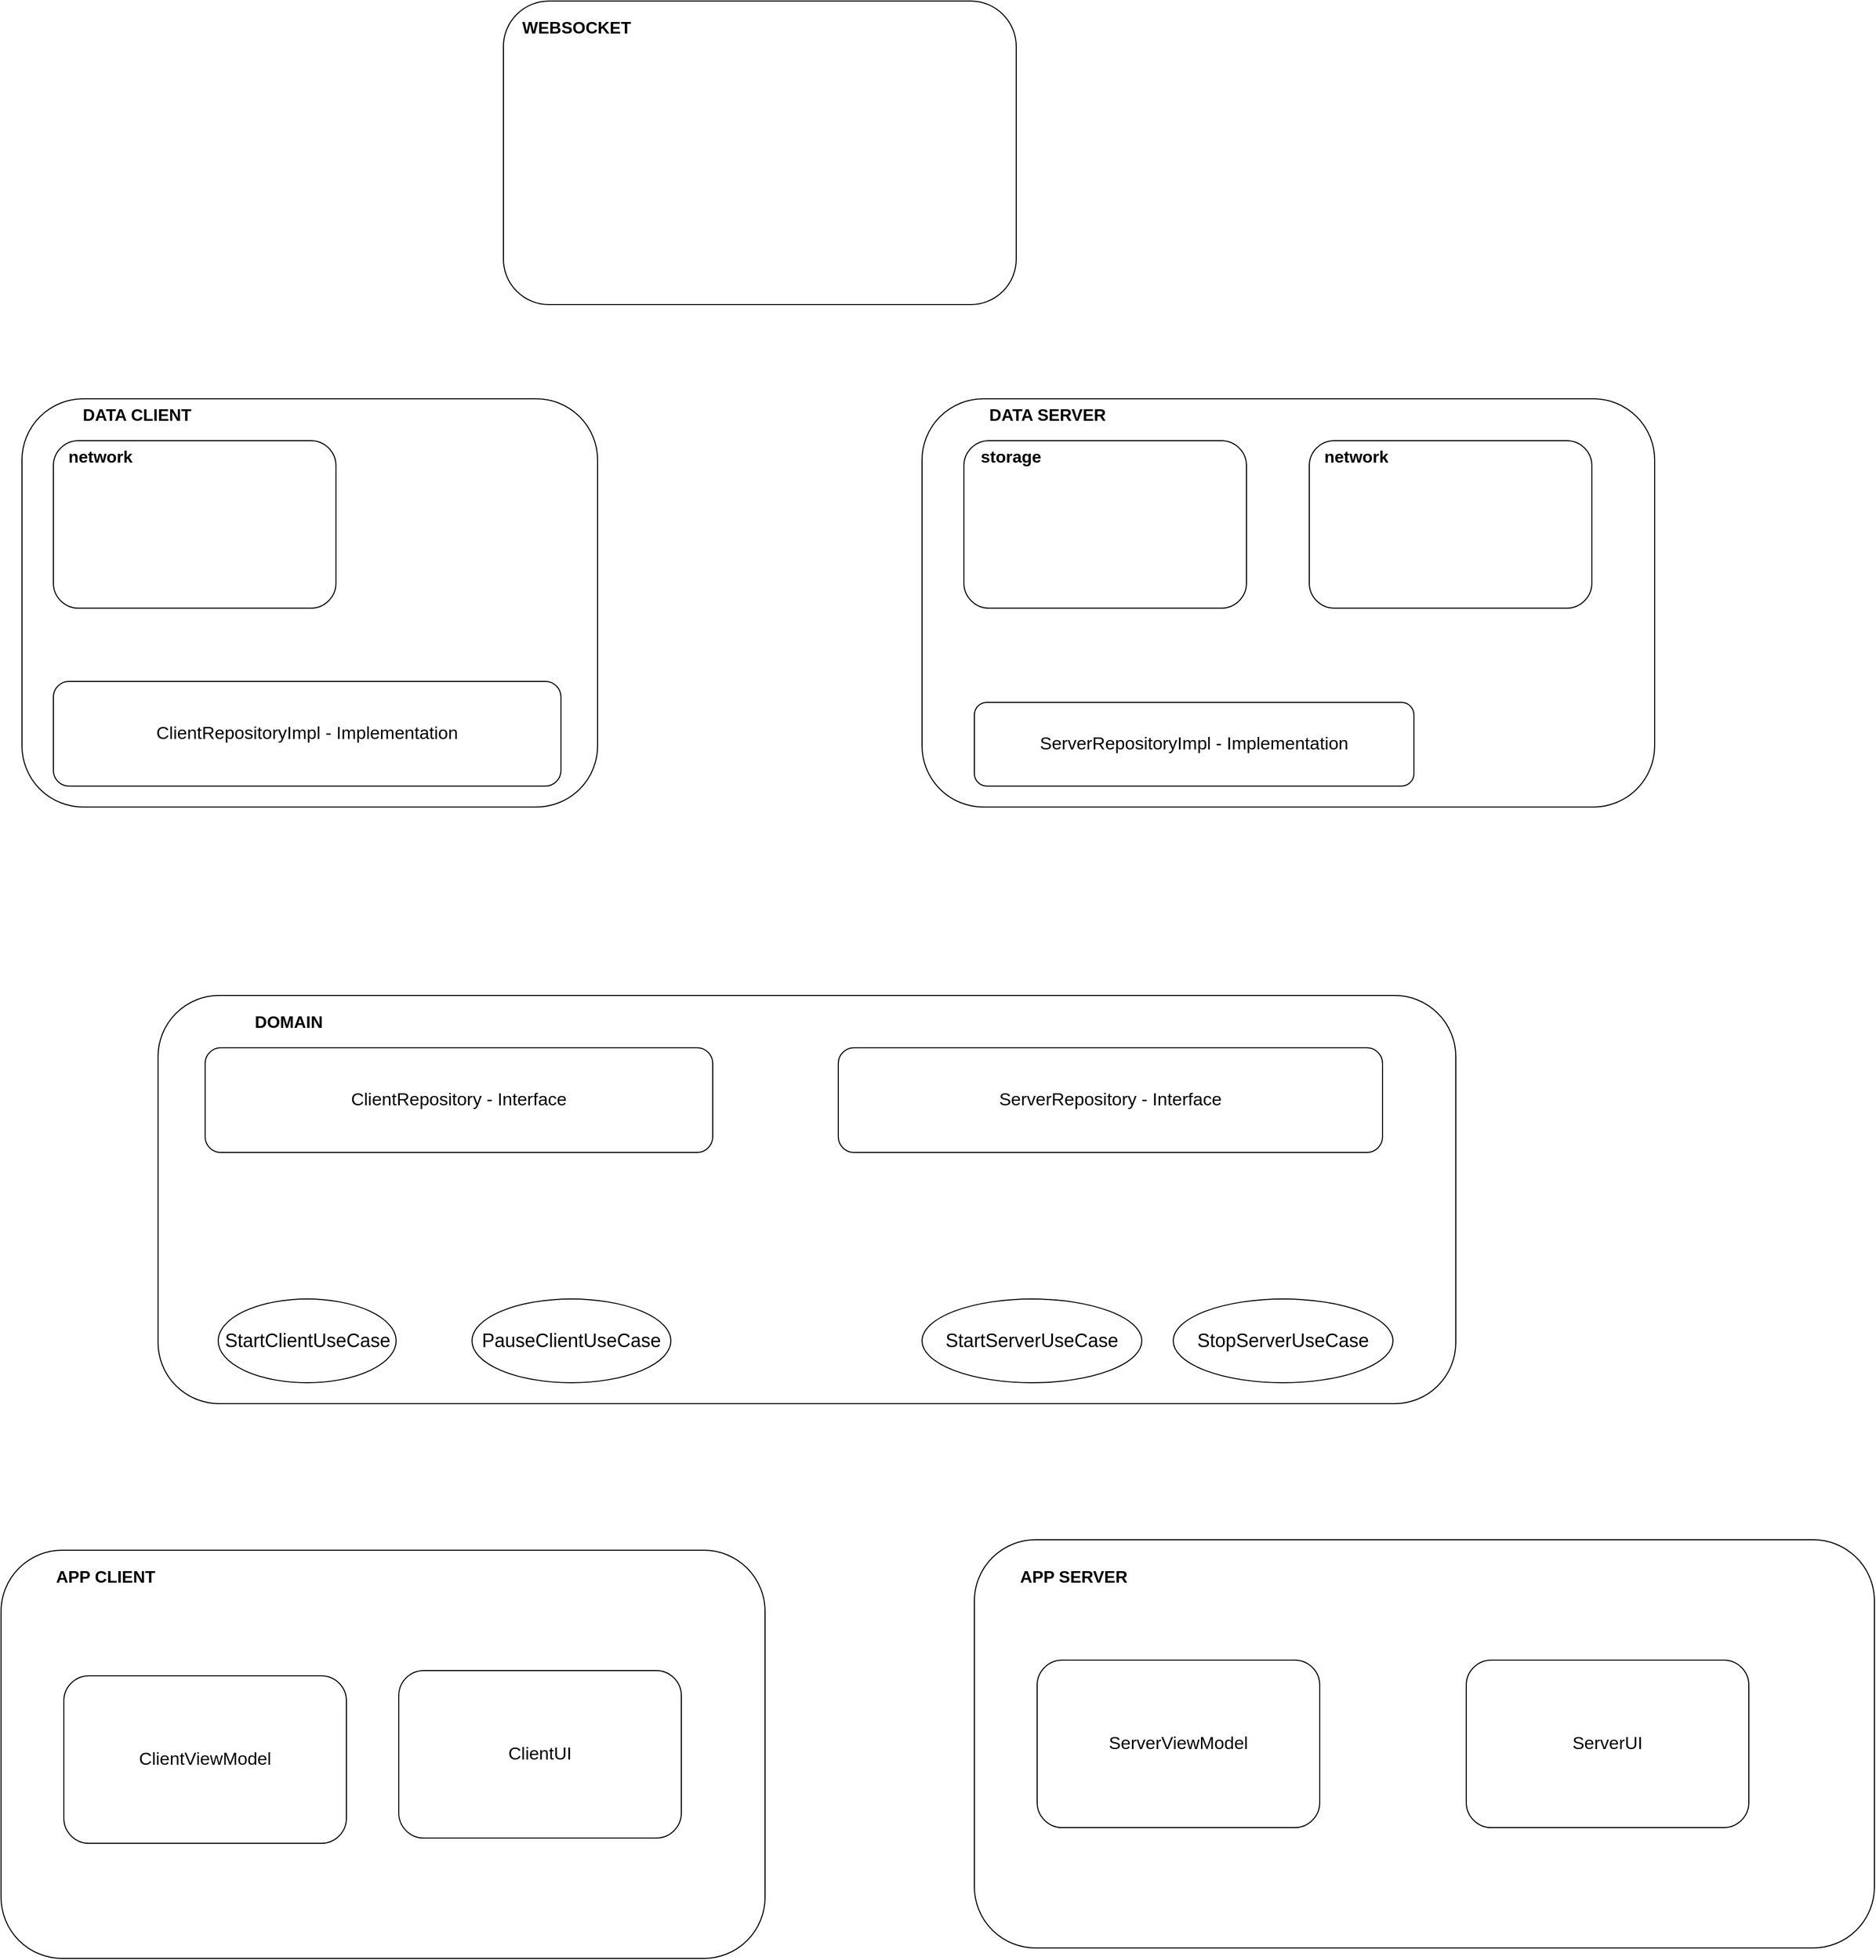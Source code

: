 <mxfile version="24.4.13" type="device">
  <diagram name="Page-1" id="dv_VYlRYfUnMwkLv-vbT">
    <mxGraphModel dx="2060" dy="2576" grid="1" gridSize="10" guides="1" tooltips="1" connect="1" arrows="1" fold="1" page="1" pageScale="1" pageWidth="850" pageHeight="1100" math="0" shadow="0">
      <root>
        <mxCell id="0" />
        <mxCell id="1" parent="0" />
        <mxCell id="EzTBEtF5ClEyaQgrT7JG-1" value="" style="rounded=1;whiteSpace=wrap;html=1;" vertex="1" parent="1">
          <mxGeometry x="240" y="-60" width="490" height="290" as="geometry" />
        </mxCell>
        <mxCell id="EzTBEtF5ClEyaQgrT7JG-3" value="" style="rounded=1;whiteSpace=wrap;html=1;" vertex="1" parent="1">
          <mxGeometry x="-220" y="320" width="550" height="390" as="geometry" />
        </mxCell>
        <mxCell id="EzTBEtF5ClEyaQgrT7JG-7" value="&lt;b&gt;&lt;font style=&quot;font-size: 16px;&quot;&gt;WEBSOCKET&lt;/font&gt;&lt;/b&gt;" style="text;html=1;align=center;verticalAlign=middle;whiteSpace=wrap;rounded=0;" vertex="1" parent="1">
          <mxGeometry x="280" y="-50" width="60" height="30" as="geometry" />
        </mxCell>
        <mxCell id="EzTBEtF5ClEyaQgrT7JG-8" value="&lt;b&gt;&lt;font style=&quot;font-size: 16px;&quot;&gt;DATA CLIENT&lt;/font&gt;&lt;/b&gt;" style="text;html=1;align=center;verticalAlign=middle;whiteSpace=wrap;rounded=0;" vertex="1" parent="1">
          <mxGeometry x="-190" y="320" width="160" height="30" as="geometry" />
        </mxCell>
        <mxCell id="EzTBEtF5ClEyaQgrT7JG-9" value="" style="rounded=1;whiteSpace=wrap;html=1;" vertex="1" parent="1">
          <mxGeometry x="640" y="320" width="700" height="390" as="geometry" />
        </mxCell>
        <mxCell id="EzTBEtF5ClEyaQgrT7JG-11" value="" style="rounded=1;whiteSpace=wrap;html=1;" vertex="1" parent="1">
          <mxGeometry x="-90" y="890" width="1240" height="390" as="geometry" />
        </mxCell>
        <mxCell id="EzTBEtF5ClEyaQgrT7JG-13" value="" style="rounded=1;whiteSpace=wrap;html=1;" vertex="1" parent="1">
          <mxGeometry x="-240" y="1420" width="730" height="390" as="geometry" />
        </mxCell>
        <mxCell id="EzTBEtF5ClEyaQgrT7JG-14" value="&lt;b&gt;&lt;font style=&quot;font-size: 16px;&quot;&gt;APP CLIENT&lt;/font&gt;&lt;/b&gt;" style="text;html=1;align=center;verticalAlign=middle;whiteSpace=wrap;rounded=0;" vertex="1" parent="1">
          <mxGeometry x="-190" y="1430" width="100" height="30" as="geometry" />
        </mxCell>
        <mxCell id="EzTBEtF5ClEyaQgrT7JG-15" value="" style="rounded=1;whiteSpace=wrap;html=1;" vertex="1" parent="1">
          <mxGeometry x="690" y="1410" width="860" height="390" as="geometry" />
        </mxCell>
        <mxCell id="EzTBEtF5ClEyaQgrT7JG-16" value="&lt;b&gt;&lt;font style=&quot;font-size: 16px;&quot;&gt;APP SERVER&lt;/font&gt;&lt;/b&gt;" style="text;html=1;align=center;verticalAlign=middle;whiteSpace=wrap;rounded=0;" vertex="1" parent="1">
          <mxGeometry x="730" y="1430" width="110" height="30" as="geometry" />
        </mxCell>
        <mxCell id="EzTBEtF5ClEyaQgrT7JG-17" value="&lt;b&gt;&lt;font style=&quot;font-size: 16px;&quot;&gt;DATA SERVER&lt;/font&gt;&lt;/b&gt;" style="text;html=1;align=center;verticalAlign=middle;whiteSpace=wrap;rounded=0;" vertex="1" parent="1">
          <mxGeometry x="680" y="320" width="160" height="30" as="geometry" />
        </mxCell>
        <mxCell id="EzTBEtF5ClEyaQgrT7JG-18" value="&lt;b&gt;&lt;font style=&quot;font-size: 16px;&quot;&gt;DOMAIN&lt;/font&gt;&lt;/b&gt;" style="text;html=1;align=center;verticalAlign=middle;whiteSpace=wrap;rounded=0;" vertex="1" parent="1">
          <mxGeometry x="-45" y="900" width="160" height="30" as="geometry" />
        </mxCell>
        <mxCell id="EzTBEtF5ClEyaQgrT7JG-19" value="" style="rounded=1;whiteSpace=wrap;html=1;" vertex="1" parent="1">
          <mxGeometry x="680" y="360" width="270" height="160" as="geometry" />
        </mxCell>
        <mxCell id="EzTBEtF5ClEyaQgrT7JG-20" value="&lt;b&gt;&lt;font style=&quot;font-size: 16px;&quot;&gt;storage&lt;/font&gt;&lt;/b&gt;" style="text;html=1;align=center;verticalAlign=middle;whiteSpace=wrap;rounded=0;" vertex="1" parent="1">
          <mxGeometry x="670" y="360" width="110" height="30" as="geometry" />
        </mxCell>
        <mxCell id="EzTBEtF5ClEyaQgrT7JG-23" value="" style="rounded=1;whiteSpace=wrap;html=1;" vertex="1" parent="1">
          <mxGeometry x="1010" y="360" width="270" height="160" as="geometry" />
        </mxCell>
        <mxCell id="EzTBEtF5ClEyaQgrT7JG-24" value="&lt;b&gt;&lt;font style=&quot;font-size: 16px;&quot;&gt;network&lt;/font&gt;&lt;/b&gt;" style="text;html=1;align=center;verticalAlign=middle;whiteSpace=wrap;rounded=0;" vertex="1" parent="1">
          <mxGeometry x="1000" y="360" width="110" height="30" as="geometry" />
        </mxCell>
        <mxCell id="EzTBEtF5ClEyaQgrT7JG-25" value="" style="rounded=1;whiteSpace=wrap;html=1;" vertex="1" parent="1">
          <mxGeometry x="-190" y="360" width="270" height="160" as="geometry" />
        </mxCell>
        <mxCell id="EzTBEtF5ClEyaQgrT7JG-26" value="&lt;b&gt;&lt;font style=&quot;font-size: 16px;&quot;&gt;network&lt;/font&gt;&lt;/b&gt;" style="text;html=1;align=center;verticalAlign=middle;whiteSpace=wrap;rounded=0;" vertex="1" parent="1">
          <mxGeometry x="-200" y="360" width="110" height="30" as="geometry" />
        </mxCell>
        <mxCell id="EzTBEtF5ClEyaQgrT7JG-27" value="&lt;font style=&quot;font-size: 17px;&quot;&gt;ClientRepository - Interface&lt;/font&gt;" style="rounded=1;whiteSpace=wrap;html=1;" vertex="1" parent="1">
          <mxGeometry x="-45" y="940" width="485" height="100" as="geometry" />
        </mxCell>
        <mxCell id="EzTBEtF5ClEyaQgrT7JG-29" value="&lt;font style=&quot;font-size: 17px;&quot;&gt;ServerRepository - Interface&lt;/font&gt;" style="rounded=1;whiteSpace=wrap;html=1;" vertex="1" parent="1">
          <mxGeometry x="560" y="940" width="520" height="100" as="geometry" />
        </mxCell>
        <mxCell id="EzTBEtF5ClEyaQgrT7JG-30" value="&lt;font style=&quot;font-size: 17px;&quot;&gt;ServerRepositoryImpl - Implementation&lt;/font&gt;" style="rounded=1;whiteSpace=wrap;html=1;" vertex="1" parent="1">
          <mxGeometry x="690" y="610" width="420" height="80" as="geometry" />
        </mxCell>
        <mxCell id="EzTBEtF5ClEyaQgrT7JG-31" value="&lt;font style=&quot;font-size: 17px;&quot;&gt;ClientRepositoryImpl - Implementation&lt;/font&gt;" style="rounded=1;whiteSpace=wrap;html=1;" vertex="1" parent="1">
          <mxGeometry x="-190" y="590" width="485" height="100" as="geometry" />
        </mxCell>
        <mxCell id="EzTBEtF5ClEyaQgrT7JG-34" value="&lt;font style=&quot;font-size: 17px;&quot;&gt;ClientViewModel&lt;/font&gt;" style="rounded=1;whiteSpace=wrap;html=1;" vertex="1" parent="1">
          <mxGeometry x="-180" y="1540" width="270" height="160" as="geometry" />
        </mxCell>
        <mxCell id="EzTBEtF5ClEyaQgrT7JG-36" value="&lt;font style=&quot;font-size: 17px;&quot;&gt;ClientUI&lt;/font&gt;" style="rounded=1;whiteSpace=wrap;html=1;" vertex="1" parent="1">
          <mxGeometry x="140" y="1535" width="270" height="160" as="geometry" />
        </mxCell>
        <mxCell id="EzTBEtF5ClEyaQgrT7JG-37" value="&lt;font style=&quot;font-size: 17px;&quot;&gt;ServerViewModel&lt;/font&gt;" style="rounded=1;whiteSpace=wrap;html=1;" vertex="1" parent="1">
          <mxGeometry x="750" y="1525" width="270" height="160" as="geometry" />
        </mxCell>
        <mxCell id="EzTBEtF5ClEyaQgrT7JG-38" value="&lt;font style=&quot;font-size: 17px;&quot;&gt;ServerUI&lt;/font&gt;" style="rounded=1;whiteSpace=wrap;html=1;" vertex="1" parent="1">
          <mxGeometry x="1160" y="1525" width="270" height="160" as="geometry" />
        </mxCell>
        <mxCell id="EzTBEtF5ClEyaQgrT7JG-39" value="&lt;font style=&quot;font-size: 18px;&quot;&gt;StartClientUseCase&lt;/font&gt;" style="ellipse;whiteSpace=wrap;html=1;" vertex="1" parent="1">
          <mxGeometry x="-32.5" y="1180" width="170" height="80" as="geometry" />
        </mxCell>
        <mxCell id="EzTBEtF5ClEyaQgrT7JG-40" value="&lt;font style=&quot;font-size: 18px;&quot;&gt;PauseClientUseCase&lt;/font&gt;" style="ellipse;whiteSpace=wrap;html=1;" vertex="1" parent="1">
          <mxGeometry x="210" y="1180" width="190" height="80" as="geometry" />
        </mxCell>
        <mxCell id="EzTBEtF5ClEyaQgrT7JG-41" value="&lt;font style=&quot;font-size: 18px;&quot;&gt;StartServerUseCase&lt;/font&gt;" style="ellipse;whiteSpace=wrap;html=1;" vertex="1" parent="1">
          <mxGeometry x="640" y="1180" width="210" height="80" as="geometry" />
        </mxCell>
        <mxCell id="EzTBEtF5ClEyaQgrT7JG-42" value="&lt;font style=&quot;font-size: 18px;&quot;&gt;StopServerUseCase&lt;/font&gt;" style="ellipse;whiteSpace=wrap;html=1;" vertex="1" parent="1">
          <mxGeometry x="880" y="1180" width="210" height="80" as="geometry" />
        </mxCell>
      </root>
    </mxGraphModel>
  </diagram>
</mxfile>
